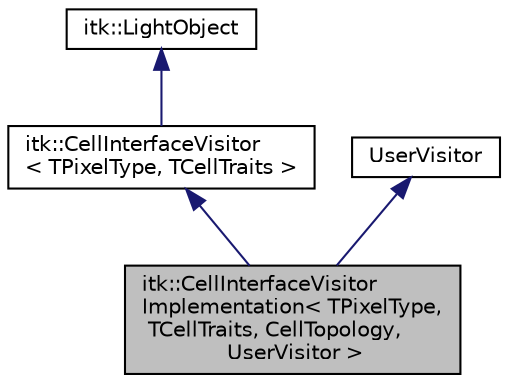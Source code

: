 digraph "itk::CellInterfaceVisitorImplementation&lt; TPixelType, TCellTraits, CellTopology, UserVisitor &gt;"
{
 // LATEX_PDF_SIZE
  edge [fontname="Helvetica",fontsize="10",labelfontname="Helvetica",labelfontsize="10"];
  node [fontname="Helvetica",fontsize="10",shape=record];
  Node1 [label="itk::CellInterfaceVisitor\lImplementation\< TPixelType,\l TCellTraits, CellTopology,\l UserVisitor \>",height=0.2,width=0.4,color="black", fillcolor="grey75", style="filled", fontcolor="black",tooltip="A template class used to implement a visitor object."];
  Node2 -> Node1 [dir="back",color="midnightblue",fontsize="10",style="solid",fontname="Helvetica"];
  Node2 [label="itk::CellInterfaceVisitor\l\< TPixelType, TCellTraits \>",height=0.2,width=0.4,color="black", fillcolor="white", style="filled",URL="$classitk_1_1CellInterfaceVisitor.html",tooltip="Abstract interface for a visitor class that can visit the cells in a Mesh."];
  Node3 -> Node2 [dir="back",color="midnightblue",fontsize="10",style="solid",fontname="Helvetica"];
  Node3 [label="itk::LightObject",height=0.2,width=0.4,color="black", fillcolor="white", style="filled",URL="$classitk_1_1LightObject.html",tooltip="Light weight base class for most itk classes."];
  Node4 -> Node1 [dir="back",color="midnightblue",fontsize="10",style="solid",fontname="Helvetica"];
  Node4 [label="UserVisitor",height=0.2,width=0.4,color="black", fillcolor="white", style="filled",tooltip=" "];
}

